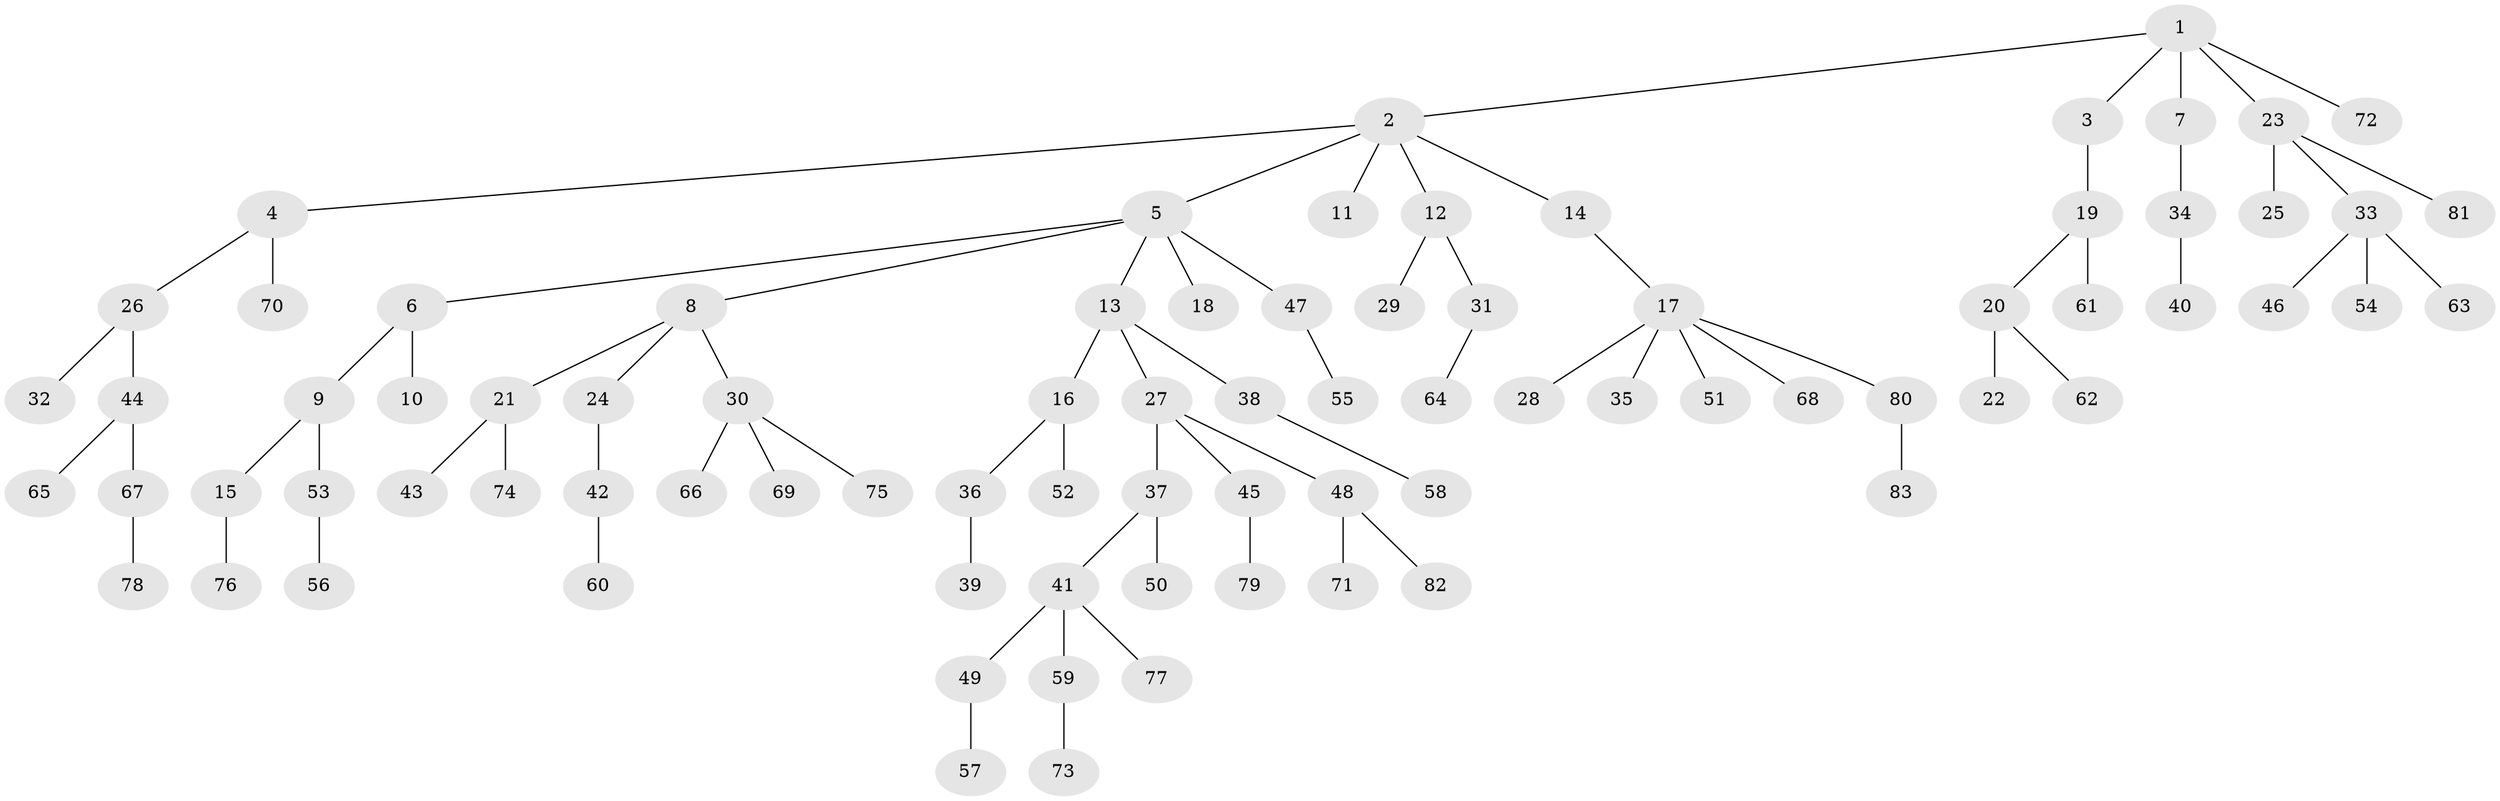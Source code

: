 // Generated by graph-tools (version 1.1) at 2025/11/02/27/25 16:11:28]
// undirected, 83 vertices, 82 edges
graph export_dot {
graph [start="1"]
  node [color=gray90,style=filled];
  1;
  2;
  3;
  4;
  5;
  6;
  7;
  8;
  9;
  10;
  11;
  12;
  13;
  14;
  15;
  16;
  17;
  18;
  19;
  20;
  21;
  22;
  23;
  24;
  25;
  26;
  27;
  28;
  29;
  30;
  31;
  32;
  33;
  34;
  35;
  36;
  37;
  38;
  39;
  40;
  41;
  42;
  43;
  44;
  45;
  46;
  47;
  48;
  49;
  50;
  51;
  52;
  53;
  54;
  55;
  56;
  57;
  58;
  59;
  60;
  61;
  62;
  63;
  64;
  65;
  66;
  67;
  68;
  69;
  70;
  71;
  72;
  73;
  74;
  75;
  76;
  77;
  78;
  79;
  80;
  81;
  82;
  83;
  1 -- 2;
  1 -- 3;
  1 -- 7;
  1 -- 23;
  1 -- 72;
  2 -- 4;
  2 -- 5;
  2 -- 11;
  2 -- 12;
  2 -- 14;
  3 -- 19;
  4 -- 26;
  4 -- 70;
  5 -- 6;
  5 -- 8;
  5 -- 13;
  5 -- 18;
  5 -- 47;
  6 -- 9;
  6 -- 10;
  7 -- 34;
  8 -- 21;
  8 -- 24;
  8 -- 30;
  9 -- 15;
  9 -- 53;
  12 -- 29;
  12 -- 31;
  13 -- 16;
  13 -- 27;
  13 -- 38;
  14 -- 17;
  15 -- 76;
  16 -- 36;
  16 -- 52;
  17 -- 28;
  17 -- 35;
  17 -- 51;
  17 -- 68;
  17 -- 80;
  19 -- 20;
  19 -- 61;
  20 -- 22;
  20 -- 62;
  21 -- 43;
  21 -- 74;
  23 -- 25;
  23 -- 33;
  23 -- 81;
  24 -- 42;
  26 -- 32;
  26 -- 44;
  27 -- 37;
  27 -- 45;
  27 -- 48;
  30 -- 66;
  30 -- 69;
  30 -- 75;
  31 -- 64;
  33 -- 46;
  33 -- 54;
  33 -- 63;
  34 -- 40;
  36 -- 39;
  37 -- 41;
  37 -- 50;
  38 -- 58;
  41 -- 49;
  41 -- 59;
  41 -- 77;
  42 -- 60;
  44 -- 65;
  44 -- 67;
  45 -- 79;
  47 -- 55;
  48 -- 71;
  48 -- 82;
  49 -- 57;
  53 -- 56;
  59 -- 73;
  67 -- 78;
  80 -- 83;
}
